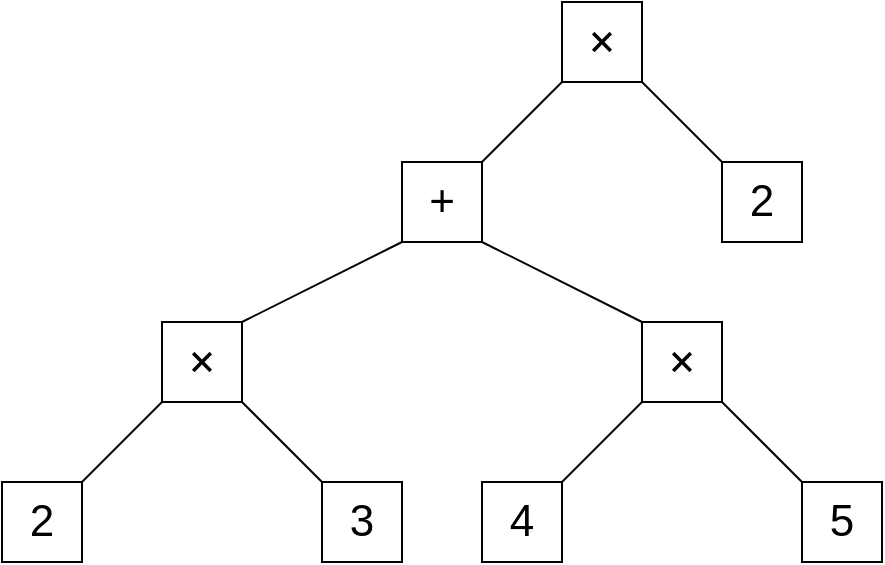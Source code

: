 <mxfile version="22.1.3" type="device">
  <diagram name="Page-1" id="KMDvYZMeByCKc2EvG4OS">
    <mxGraphModel dx="538" dy="282" grid="1" gridSize="10" guides="1" tooltips="1" connect="1" arrows="1" fold="1" page="1" pageScale="1" pageWidth="827" pageHeight="1169" math="0" shadow="0">
      <root>
        <mxCell id="0" />
        <mxCell id="1" parent="0" />
        <mxCell id="PbDBFUf6xaX6WhNyDskn-1" value="&lt;div style=&quot;font-size: 22px;&quot;&gt;&lt;font style=&quot;font-size: 22px;&quot;&gt;+&lt;br&gt;&lt;/font&gt;&lt;/div&gt;" style="rounded=0;whiteSpace=wrap;html=1;" vertex="1" parent="1">
          <mxGeometry x="280" y="120" width="40" height="40" as="geometry" />
        </mxCell>
        <mxCell id="PbDBFUf6xaX6WhNyDskn-2" value="2" style="rounded=0;whiteSpace=wrap;html=1;fontSize=22;" vertex="1" parent="1">
          <mxGeometry x="80" y="280" width="40" height="40" as="geometry" />
        </mxCell>
        <mxCell id="PbDBFUf6xaX6WhNyDskn-3" value="&lt;font size=&quot;1&quot;&gt;&lt;code style=&quot;font-size: 22px;&quot;&gt;×&lt;/code&gt;&lt;/font&gt;" style="rounded=0;whiteSpace=wrap;html=1;" vertex="1" parent="1">
          <mxGeometry x="360" y="40" width="40" height="40" as="geometry" />
        </mxCell>
        <mxCell id="PbDBFUf6xaX6WhNyDskn-4" value="5" style="rounded=0;whiteSpace=wrap;html=1;fontSize=22;" vertex="1" parent="1">
          <mxGeometry x="480" y="280" width="40" height="40" as="geometry" />
        </mxCell>
        <mxCell id="PbDBFUf6xaX6WhNyDskn-5" value="3" style="rounded=0;whiteSpace=wrap;html=1;fontSize=22;" vertex="1" parent="1">
          <mxGeometry x="240" y="280" width="40" height="40" as="geometry" />
        </mxCell>
        <mxCell id="PbDBFUf6xaX6WhNyDskn-6" value="2" style="rounded=0;whiteSpace=wrap;html=1;fontSize=22;" vertex="1" parent="1">
          <mxGeometry x="440" y="120" width="40" height="40" as="geometry" />
        </mxCell>
        <mxCell id="PbDBFUf6xaX6WhNyDskn-7" value="&lt;div&gt;4&lt;/div&gt;" style="rounded=0;whiteSpace=wrap;html=1;fontSize=22;" vertex="1" parent="1">
          <mxGeometry x="320" y="280" width="40" height="40" as="geometry" />
        </mxCell>
        <mxCell id="PbDBFUf6xaX6WhNyDskn-9" value="" style="endArrow=none;html=1;rounded=0;" edge="1" parent="1">
          <mxGeometry width="50" height="50" relative="1" as="geometry">
            <mxPoint x="120" y="280" as="sourcePoint" />
            <mxPoint x="160" y="240" as="targetPoint" />
          </mxGeometry>
        </mxCell>
        <mxCell id="PbDBFUf6xaX6WhNyDskn-10" value="" style="endArrow=none;html=1;rounded=0;" edge="1" parent="1">
          <mxGeometry width="50" height="50" relative="1" as="geometry">
            <mxPoint x="360" y="280" as="sourcePoint" />
            <mxPoint x="400" y="240" as="targetPoint" />
          </mxGeometry>
        </mxCell>
        <mxCell id="PbDBFUf6xaX6WhNyDskn-12" value="" style="endArrow=none;html=1;rounded=0;entryX=1;entryY=1;entryDx=0;entryDy=0;exitX=0;exitY=0;exitDx=0;exitDy=0;" edge="1" parent="1" target="PbDBFUf6xaX6WhNyDskn-1">
          <mxGeometry width="50" height="50" relative="1" as="geometry">
            <mxPoint x="400" y="200" as="sourcePoint" />
            <mxPoint x="360" y="160" as="targetPoint" />
          </mxGeometry>
        </mxCell>
        <mxCell id="PbDBFUf6xaX6WhNyDskn-13" value="" style="endArrow=none;html=1;rounded=0;entryX=1;entryY=1;entryDx=0;entryDy=0;exitX=0;exitY=0;exitDx=0;exitDy=0;" edge="1" parent="1">
          <mxGeometry width="50" height="50" relative="1" as="geometry">
            <mxPoint x="480" y="280" as="sourcePoint" />
            <mxPoint x="440" y="240" as="targetPoint" />
          </mxGeometry>
        </mxCell>
        <mxCell id="PbDBFUf6xaX6WhNyDskn-14" value="&lt;font size=&quot;1&quot;&gt;&lt;code style=&quot;font-size: 22px;&quot;&gt;×&lt;/code&gt;&lt;/font&gt;" style="rounded=0;whiteSpace=wrap;html=1;" vertex="1" parent="1">
          <mxGeometry x="400" y="200" width="40" height="40" as="geometry" />
        </mxCell>
        <mxCell id="PbDBFUf6xaX6WhNyDskn-16" value="&lt;font size=&quot;1&quot;&gt;&lt;code style=&quot;font-size: 22px;&quot;&gt;×&lt;/code&gt;&lt;/font&gt;" style="rounded=0;whiteSpace=wrap;html=1;" vertex="1" parent="1">
          <mxGeometry x="160" y="200" width="40" height="40" as="geometry" />
        </mxCell>
        <mxCell id="PbDBFUf6xaX6WhNyDskn-17" value="" style="endArrow=none;html=1;rounded=0;entryX=1;entryY=1;entryDx=0;entryDy=0;exitX=0;exitY=0;exitDx=0;exitDy=0;" edge="1" parent="1">
          <mxGeometry width="50" height="50" relative="1" as="geometry">
            <mxPoint x="240" y="280" as="sourcePoint" />
            <mxPoint x="200" y="240" as="targetPoint" />
          </mxGeometry>
        </mxCell>
        <mxCell id="PbDBFUf6xaX6WhNyDskn-18" value="" style="endArrow=none;html=1;rounded=0;entryX=1;entryY=1;entryDx=0;entryDy=0;exitX=0;exitY=0;exitDx=0;exitDy=0;" edge="1" parent="1">
          <mxGeometry width="50" height="50" relative="1" as="geometry">
            <mxPoint x="440" y="120" as="sourcePoint" />
            <mxPoint x="400" y="80" as="targetPoint" />
          </mxGeometry>
        </mxCell>
        <mxCell id="PbDBFUf6xaX6WhNyDskn-19" value="" style="endArrow=none;html=1;rounded=0;" edge="1" parent="1">
          <mxGeometry width="50" height="50" relative="1" as="geometry">
            <mxPoint x="320" y="120" as="sourcePoint" />
            <mxPoint x="360" y="80" as="targetPoint" />
          </mxGeometry>
        </mxCell>
        <mxCell id="PbDBFUf6xaX6WhNyDskn-20" value="" style="endArrow=none;html=1;rounded=0;entryX=1;entryY=1;entryDx=0;entryDy=0;exitX=0;exitY=1;exitDx=0;exitDy=0;" edge="1" parent="1" source="PbDBFUf6xaX6WhNyDskn-1">
          <mxGeometry width="50" height="50" relative="1" as="geometry">
            <mxPoint x="280" y="240" as="sourcePoint" />
            <mxPoint x="200" y="200" as="targetPoint" />
          </mxGeometry>
        </mxCell>
      </root>
    </mxGraphModel>
  </diagram>
</mxfile>

